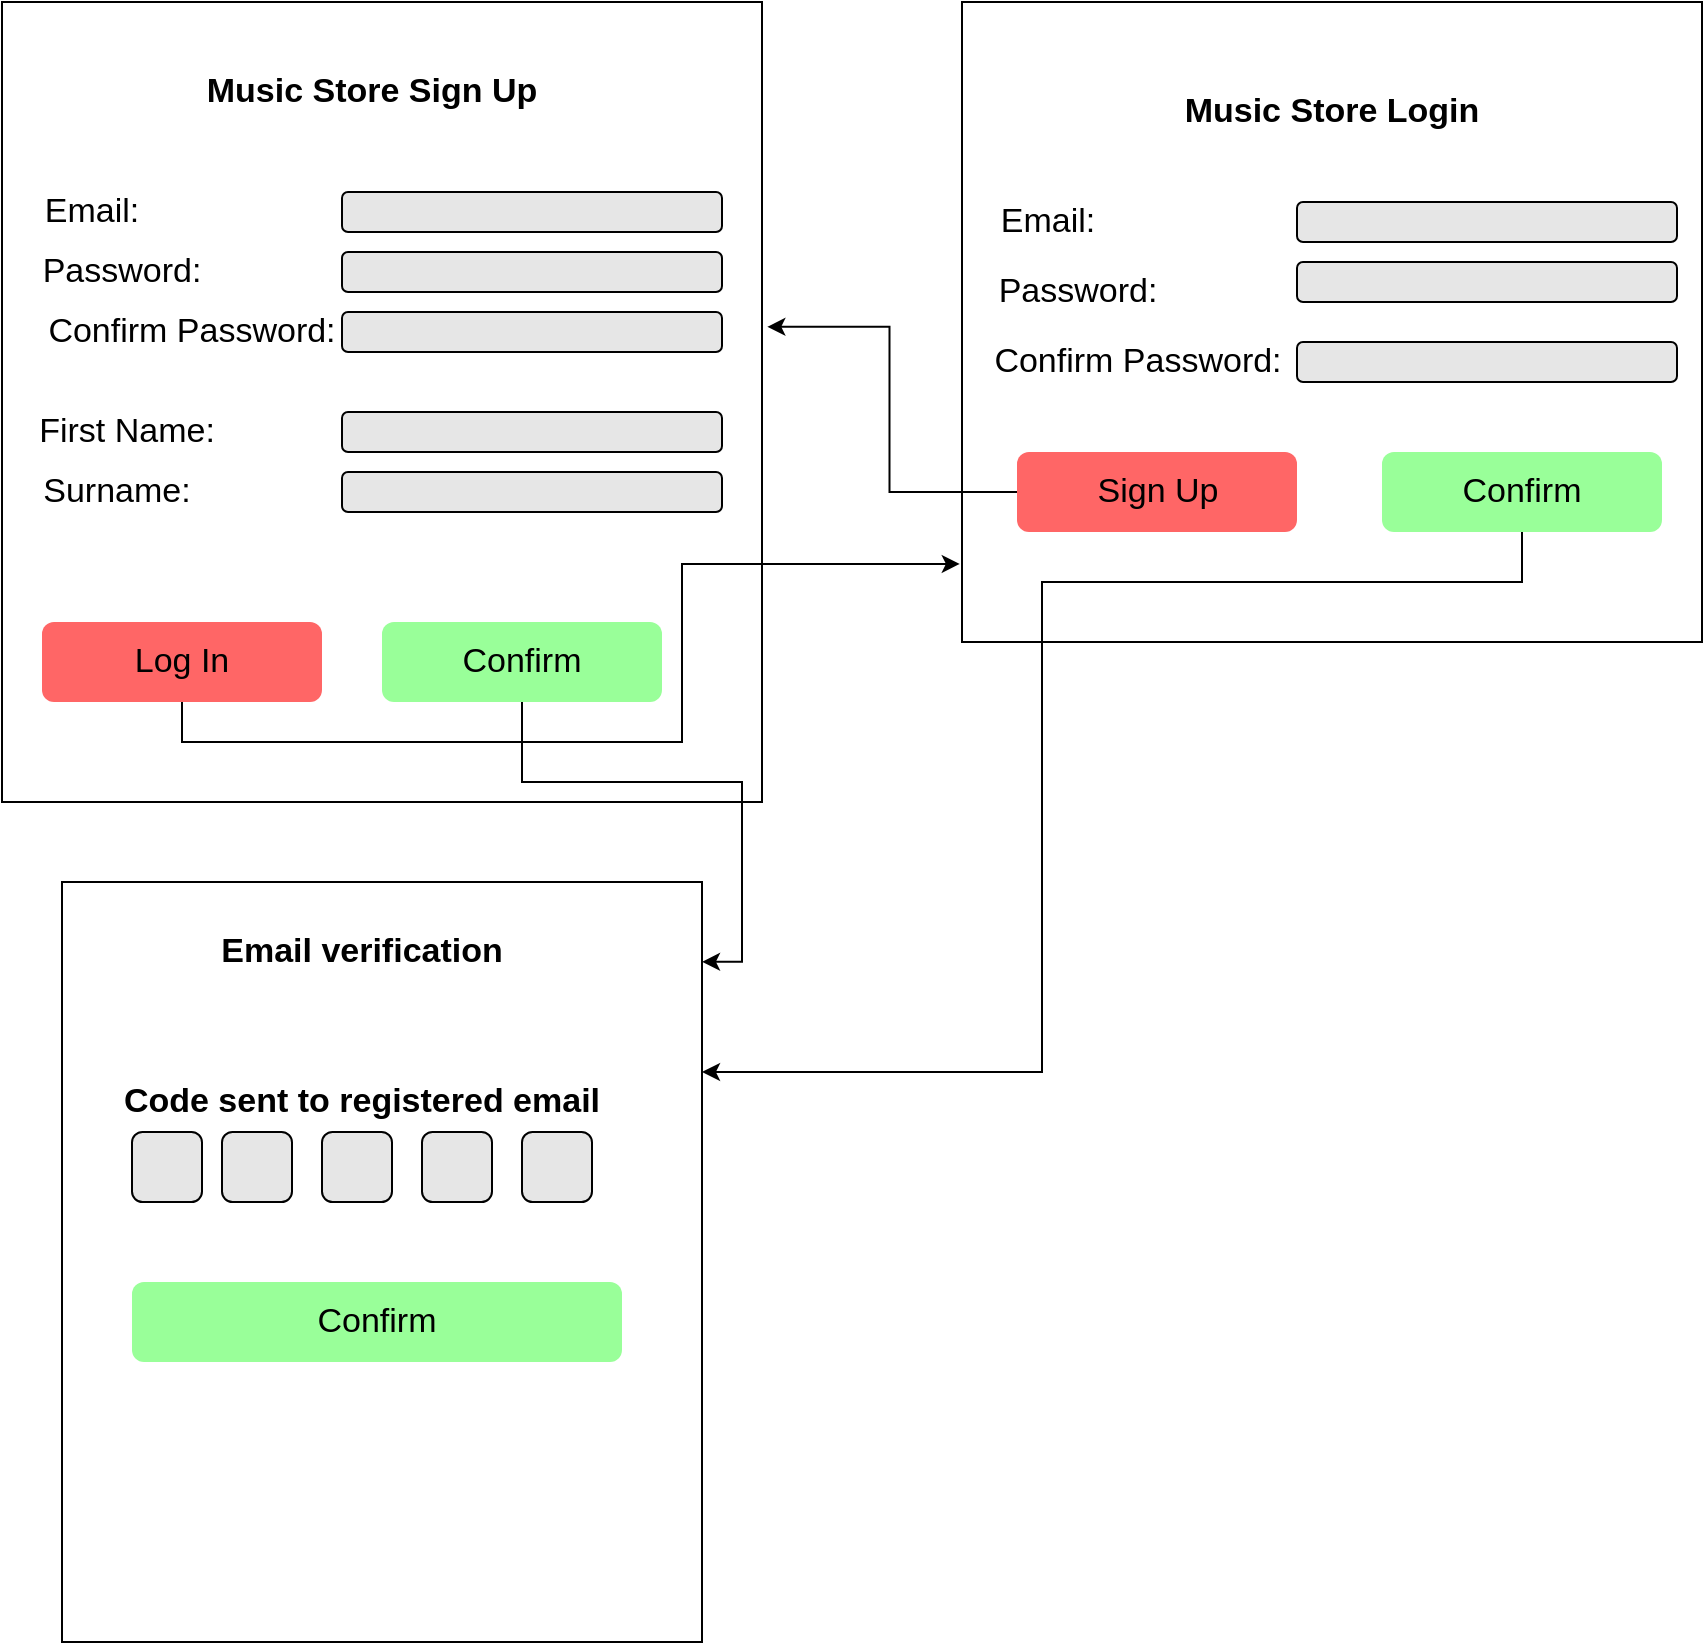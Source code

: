 <mxfile version="20.4.0" type="device"><diagram id="iiq8mWE0AcBrerWCN_9h" name="Page-1"><mxGraphModel dx="2076" dy="1214" grid="1" gridSize="10" guides="1" tooltips="1" connect="1" arrows="1" fold="1" page="1" pageScale="1" pageWidth="850" pageHeight="1100" math="0" shadow="0"><root><mxCell id="0"/><mxCell id="1" parent="0"/><mxCell id="8wYSYe2ObHi355iBodbk-43" value="" style="rounded=0;whiteSpace=wrap;html=1;strokeColor=#000000;fontSize=17;fillColor=#FFFFFF;verticalAlign=bottom;" vertex="1" parent="1"><mxGeometry x="40" y="440" width="320" height="380" as="geometry"/></mxCell><mxCell id="8wYSYe2ObHi355iBodbk-42" value="" style="rounded=0;whiteSpace=wrap;html=1;strokeColor=#000000;fontSize=17;fillColor=#FFFFFF;verticalAlign=bottom;" vertex="1" parent="1"><mxGeometry x="490" width="370" height="320" as="geometry"/></mxCell><mxCell id="8wYSYe2ObHi355iBodbk-37" value="" style="rounded=0;whiteSpace=wrap;html=1;strokeColor=#000000;fontSize=17;fillColor=#FFFFFF;verticalAlign=bottom;" vertex="1" parent="1"><mxGeometry x="10" width="380" height="400" as="geometry"/></mxCell><mxCell id="8wYSYe2ObHi355iBodbk-4" value="&lt;p style=&quot;line-height: 1.2; font-size: 17px;&quot;&gt;&lt;b&gt;Music Store Sign Up&lt;/b&gt;&lt;/p&gt;" style="text;html=1;strokeColor=none;fillColor=none;align=center;verticalAlign=middle;whiteSpace=wrap;rounded=0;" vertex="1" parent="1"><mxGeometry x="110" y="30" width="170" height="30" as="geometry"/></mxCell><mxCell id="8wYSYe2ObHi355iBodbk-7" value="&lt;p style=&quot;line-height: 1.2; font-size: 17px;&quot;&gt;&lt;b&gt;Music Store Login&lt;/b&gt;&lt;/p&gt;" style="text;html=1;strokeColor=none;fillColor=none;align=center;verticalAlign=middle;whiteSpace=wrap;rounded=0;" vertex="1" parent="1"><mxGeometry x="590" y="40" width="170" height="30" as="geometry"/></mxCell><mxCell id="8wYSYe2ObHi355iBodbk-10" value="Email:" style="text;html=1;strokeColor=none;fillColor=none;align=center;verticalAlign=middle;whiteSpace=wrap;rounded=0;fontSize=17;" vertex="1" parent="1"><mxGeometry x="25" y="90" width="60" height="30" as="geometry"/></mxCell><mxCell id="8wYSYe2ObHi355iBodbk-11" value="Password:" style="text;html=1;strokeColor=none;fillColor=none;align=center;verticalAlign=middle;whiteSpace=wrap;rounded=0;fontSize=17;" vertex="1" parent="1"><mxGeometry x="40" y="120" width="60" height="30" as="geometry"/></mxCell><mxCell id="8wYSYe2ObHi355iBodbk-12" value="Confirm Password:" style="text;html=1;strokeColor=none;fillColor=none;align=center;verticalAlign=middle;whiteSpace=wrap;rounded=0;fontSize=17;" vertex="1" parent="1"><mxGeometry x="30" y="150" width="150" height="30" as="geometry"/></mxCell><mxCell id="8wYSYe2ObHi355iBodbk-14" value="First Name:" style="text;html=1;strokeColor=none;fillColor=none;align=center;verticalAlign=middle;whiteSpace=wrap;rounded=0;fontSize=17;" vertex="1" parent="1"><mxGeometry x="25" y="200" width="95" height="30" as="geometry"/></mxCell><mxCell id="8wYSYe2ObHi355iBodbk-15" value="Surname:" style="text;html=1;strokeColor=none;fillColor=none;align=center;verticalAlign=middle;whiteSpace=wrap;rounded=0;fontSize=17;" vertex="1" parent="1"><mxGeometry x="25" y="230" width="85" height="30" as="geometry"/></mxCell><mxCell id="8wYSYe2ObHi355iBodbk-69" style="edgeStyle=orthogonalEdgeStyle;rounded=0;orthogonalLoop=1;jettySize=auto;html=1;entryX=1;entryY=0.105;entryDx=0;entryDy=0;entryPerimeter=0;fontSize=17;" edge="1" parent="1" source="8wYSYe2ObHi355iBodbk-16" target="8wYSYe2ObHi355iBodbk-43"><mxGeometry relative="1" as="geometry"><Array as="points"><mxPoint x="270" y="390"/><mxPoint x="380" y="390"/><mxPoint x="380" y="480"/></Array></mxGeometry></mxCell><mxCell id="8wYSYe2ObHi355iBodbk-16" value="Confirm" style="rounded=1;whiteSpace=wrap;html=1;fontSize=17;fillColor=#99FF99;strokeColor=none;" vertex="1" parent="1"><mxGeometry x="200" y="310" width="140" height="40" as="geometry"/></mxCell><mxCell id="8wYSYe2ObHi355iBodbk-17" value="" style="rounded=1;whiteSpace=wrap;html=1;strokeColor=#000000;fontSize=17;fillColor=#E6E6E6;" vertex="1" parent="1"><mxGeometry x="180" y="95" width="190" height="20" as="geometry"/></mxCell><mxCell id="8wYSYe2ObHi355iBodbk-18" value="" style="rounded=1;whiteSpace=wrap;html=1;strokeColor=#000000;fontSize=17;fillColor=#E6E6E6;" vertex="1" parent="1"><mxGeometry x="180" y="125" width="190" height="20" as="geometry"/></mxCell><mxCell id="8wYSYe2ObHi355iBodbk-19" value="" style="rounded=1;whiteSpace=wrap;html=1;strokeColor=#000000;fontSize=17;fillColor=#E6E6E6;" vertex="1" parent="1"><mxGeometry x="180" y="155" width="190" height="20" as="geometry"/></mxCell><mxCell id="8wYSYe2ObHi355iBodbk-20" value="" style="rounded=1;whiteSpace=wrap;html=1;strokeColor=#000000;fontSize=17;fillColor=#E6E6E6;" vertex="1" parent="1"><mxGeometry x="180" y="205" width="190" height="20" as="geometry"/></mxCell><mxCell id="8wYSYe2ObHi355iBodbk-21" value="" style="rounded=1;whiteSpace=wrap;html=1;strokeColor=#000000;fontSize=17;fillColor=#E6E6E6;" vertex="1" parent="1"><mxGeometry x="180" y="235" width="190" height="20" as="geometry"/></mxCell><mxCell id="8wYSYe2ObHi355iBodbk-29" value="Email:" style="text;html=1;strokeColor=none;fillColor=none;align=center;verticalAlign=middle;whiteSpace=wrap;rounded=0;fontSize=17;" vertex="1" parent="1"><mxGeometry x="502.5" y="95" width="60" height="30" as="geometry"/></mxCell><mxCell id="8wYSYe2ObHi355iBodbk-30" value="Password:" style="text;html=1;strokeColor=none;fillColor=none;align=center;verticalAlign=middle;whiteSpace=wrap;rounded=0;fontSize=17;" vertex="1" parent="1"><mxGeometry x="517.5" y="130" width="60" height="30" as="geometry"/></mxCell><mxCell id="8wYSYe2ObHi355iBodbk-31" value="Confirm Password:" style="text;html=1;strokeColor=none;fillColor=none;align=center;verticalAlign=middle;whiteSpace=wrap;rounded=0;fontSize=17;" vertex="1" parent="1"><mxGeometry x="502.5" y="165" width="150" height="30" as="geometry"/></mxCell><mxCell id="8wYSYe2ObHi355iBodbk-32" value="" style="rounded=1;whiteSpace=wrap;html=1;strokeColor=#000000;fontSize=17;fillColor=#E6E6E6;" vertex="1" parent="1"><mxGeometry x="657.5" y="100" width="190" height="20" as="geometry"/></mxCell><mxCell id="8wYSYe2ObHi355iBodbk-33" value="" style="rounded=1;whiteSpace=wrap;html=1;strokeColor=#000000;fontSize=17;fillColor=#E6E6E6;" vertex="1" parent="1"><mxGeometry x="657.5" y="130" width="190" height="20" as="geometry"/></mxCell><mxCell id="8wYSYe2ObHi355iBodbk-34" value="" style="rounded=1;whiteSpace=wrap;html=1;strokeColor=#000000;fontSize=17;fillColor=#E6E6E6;" vertex="1" parent="1"><mxGeometry x="657.5" y="170" width="190" height="20" as="geometry"/></mxCell><mxCell id="8wYSYe2ObHi355iBodbk-68" style="edgeStyle=orthogonalEdgeStyle;rounded=0;orthogonalLoop=1;jettySize=auto;html=1;entryX=-0.003;entryY=0.878;entryDx=0;entryDy=0;entryPerimeter=0;fontSize=17;" edge="1" parent="1" source="8wYSYe2ObHi355iBodbk-36" target="8wYSYe2ObHi355iBodbk-42"><mxGeometry relative="1" as="geometry"><Array as="points"><mxPoint x="100" y="370"/><mxPoint x="350" y="370"/><mxPoint x="350" y="281"/></Array></mxGeometry></mxCell><mxCell id="8wYSYe2ObHi355iBodbk-36" value="Log In" style="rounded=1;whiteSpace=wrap;html=1;fontSize=17;fillColor=#FF6666;strokeColor=none;" vertex="1" parent="1"><mxGeometry x="30" y="310" width="140" height="40" as="geometry"/></mxCell><mxCell id="8wYSYe2ObHi355iBodbk-70" style="edgeStyle=orthogonalEdgeStyle;rounded=0;orthogonalLoop=1;jettySize=auto;html=1;entryX=1;entryY=0.25;entryDx=0;entryDy=0;fontSize=17;" edge="1" parent="1" source="8wYSYe2ObHi355iBodbk-40" target="8wYSYe2ObHi355iBodbk-43"><mxGeometry relative="1" as="geometry"><Array as="points"><mxPoint x="770" y="290"/><mxPoint x="530" y="290"/><mxPoint x="530" y="535"/></Array></mxGeometry></mxCell><mxCell id="8wYSYe2ObHi355iBodbk-40" value="Confirm" style="rounded=1;whiteSpace=wrap;html=1;fontSize=17;fillColor=#99FF99;strokeColor=none;" vertex="1" parent="1"><mxGeometry x="700" y="225" width="140" height="40" as="geometry"/></mxCell><mxCell id="8wYSYe2ObHi355iBodbk-67" style="edgeStyle=orthogonalEdgeStyle;rounded=0;orthogonalLoop=1;jettySize=auto;html=1;entryX=1.007;entryY=0.406;entryDx=0;entryDy=0;entryPerimeter=0;fontSize=17;" edge="1" parent="1" source="8wYSYe2ObHi355iBodbk-41" target="8wYSYe2ObHi355iBodbk-37"><mxGeometry relative="1" as="geometry"/></mxCell><mxCell id="8wYSYe2ObHi355iBodbk-41" value="Sign Up" style="rounded=1;whiteSpace=wrap;html=1;fontSize=17;fillColor=#FF6666;strokeColor=none;" vertex="1" parent="1"><mxGeometry x="517.5" y="225" width="140" height="40" as="geometry"/></mxCell><mxCell id="8wYSYe2ObHi355iBodbk-46" value="&lt;b&gt;Email verification&lt;/b&gt;" style="text;html=1;strokeColor=none;fillColor=none;align=center;verticalAlign=middle;whiteSpace=wrap;rounded=0;fontSize=17;" vertex="1" parent="1"><mxGeometry x="100" y="460" width="180" height="30" as="geometry"/></mxCell><mxCell id="8wYSYe2ObHi355iBodbk-47" value="&lt;font style=&quot;font-size: 17px;&quot;&gt;&lt;b&gt;Code sent to registered email&lt;/b&gt;&lt;/font&gt;" style="text;html=1;strokeColor=none;fillColor=none;align=center;verticalAlign=middle;whiteSpace=wrap;rounded=0;fontSize=17;" vertex="1" parent="1"><mxGeometry x="65" y="535" width="250" height="30" as="geometry"/></mxCell><mxCell id="8wYSYe2ObHi355iBodbk-61" value="Confirm" style="rounded=1;whiteSpace=wrap;html=1;fontSize=17;fillColor=#99FF99;strokeColor=none;" vertex="1" parent="1"><mxGeometry x="75" y="640" width="245" height="40" as="geometry"/></mxCell><mxCell id="8wYSYe2ObHi355iBodbk-62" value="" style="rounded=1;whiteSpace=wrap;html=1;strokeColor=#000000;fontSize=17;fillColor=#E6E6E6;" vertex="1" parent="1"><mxGeometry x="75" y="565" width="35" height="35" as="geometry"/></mxCell><mxCell id="8wYSYe2ObHi355iBodbk-63" value="" style="rounded=1;whiteSpace=wrap;html=1;strokeColor=#000000;fontSize=17;fillColor=#E6E6E6;" vertex="1" parent="1"><mxGeometry x="120" y="565" width="35" height="35" as="geometry"/></mxCell><mxCell id="8wYSYe2ObHi355iBodbk-64" value="" style="rounded=1;whiteSpace=wrap;html=1;strokeColor=#000000;fontSize=17;fillColor=#E6E6E6;" vertex="1" parent="1"><mxGeometry x="170" y="565" width="35" height="35" as="geometry"/></mxCell><mxCell id="8wYSYe2ObHi355iBodbk-65" value="" style="rounded=1;whiteSpace=wrap;html=1;strokeColor=#000000;fontSize=17;fillColor=#E6E6E6;" vertex="1" parent="1"><mxGeometry x="220" y="565" width="35" height="35" as="geometry"/></mxCell><mxCell id="8wYSYe2ObHi355iBodbk-66" value="" style="rounded=1;whiteSpace=wrap;html=1;strokeColor=#000000;fontSize=17;fillColor=#E6E6E6;" vertex="1" parent="1"><mxGeometry x="270" y="565" width="35" height="35" as="geometry"/></mxCell></root></mxGraphModel></diagram></mxfile>